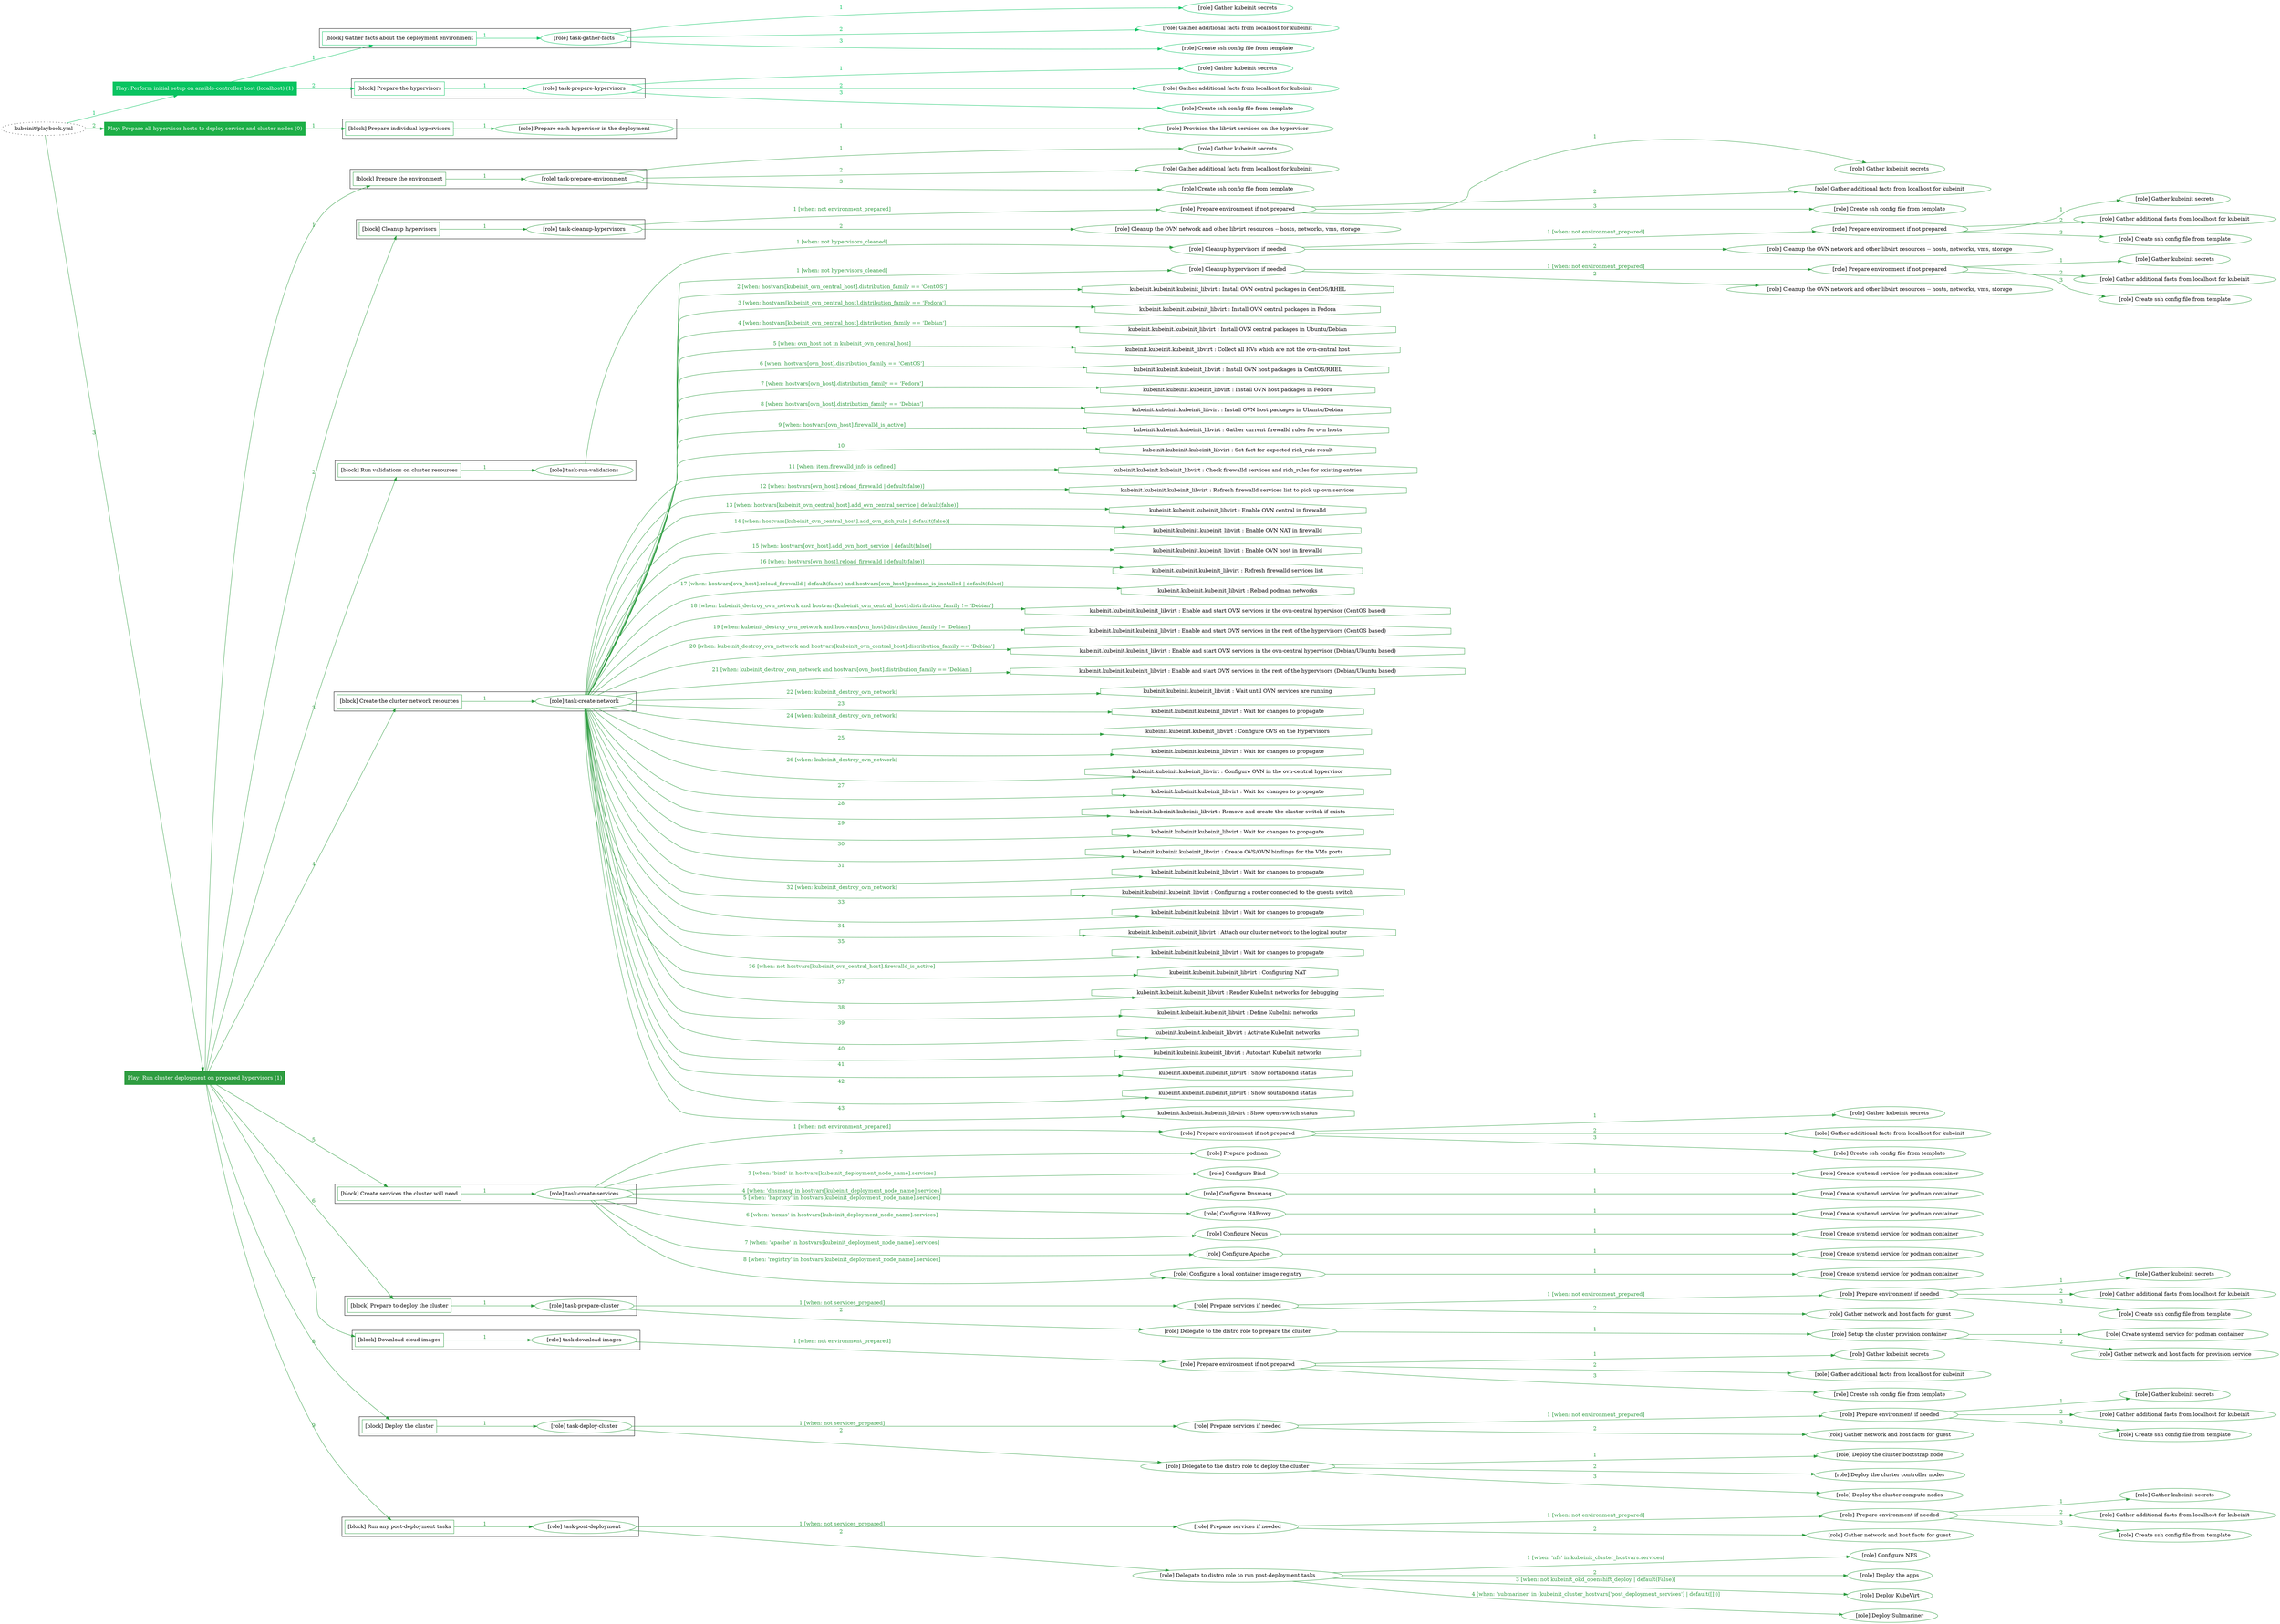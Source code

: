 digraph {
	graph [concentrate=true ordering=in rankdir=LR ratio=fill]
	edge [esep=5 sep=10]
	"kubeinit/playbook.yml" [id=root_node style=dotted]
	play_9f00b649 [label="Play: Perform initial setup on ansible-controller host (localhost) (1)" color="#08c461" fontcolor="#ffffff" id=play_9f00b649 shape=box style=filled tooltip=localhost]
	"kubeinit/playbook.yml" -> play_9f00b649 [label="1 " color="#08c461" fontcolor="#08c461" id=edge_7f7b8cd7 labeltooltip="1 " tooltip="1 "]
	subgraph "Gather kubeinit secrets" {
		role_be59eb34 [label="[role] Gather kubeinit secrets" color="#08c461" id=role_be59eb34 tooltip="Gather kubeinit secrets"]
	}
	subgraph "Gather additional facts from localhost for kubeinit" {
		role_7c510897 [label="[role] Gather additional facts from localhost for kubeinit" color="#08c461" id=role_7c510897 tooltip="Gather additional facts from localhost for kubeinit"]
	}
	subgraph "Create ssh config file from template" {
		role_4eefff7f [label="[role] Create ssh config file from template" color="#08c461" id=role_4eefff7f tooltip="Create ssh config file from template"]
	}
	subgraph "task-gather-facts" {
		role_a121fb76 [label="[role] task-gather-facts" color="#08c461" id=role_a121fb76 tooltip="task-gather-facts"]
		role_a121fb76 -> role_be59eb34 [label="1 " color="#08c461" fontcolor="#08c461" id=edge_6cbeb9b3 labeltooltip="1 " tooltip="1 "]
		role_a121fb76 -> role_7c510897 [label="2 " color="#08c461" fontcolor="#08c461" id=edge_d4806489 labeltooltip="2 " tooltip="2 "]
		role_a121fb76 -> role_4eefff7f [label="3 " color="#08c461" fontcolor="#08c461" id=edge_fdbafadb labeltooltip="3 " tooltip="3 "]
	}
	subgraph "Gather kubeinit secrets" {
		role_a47ed2a6 [label="[role] Gather kubeinit secrets" color="#08c461" id=role_a47ed2a6 tooltip="Gather kubeinit secrets"]
	}
	subgraph "Gather additional facts from localhost for kubeinit" {
		role_3c43819a [label="[role] Gather additional facts from localhost for kubeinit" color="#08c461" id=role_3c43819a tooltip="Gather additional facts from localhost for kubeinit"]
	}
	subgraph "Create ssh config file from template" {
		role_36c9ef7e [label="[role] Create ssh config file from template" color="#08c461" id=role_36c9ef7e tooltip="Create ssh config file from template"]
	}
	subgraph "task-prepare-hypervisors" {
		role_22534e0b [label="[role] task-prepare-hypervisors" color="#08c461" id=role_22534e0b tooltip="task-prepare-hypervisors"]
		role_22534e0b -> role_a47ed2a6 [label="1 " color="#08c461" fontcolor="#08c461" id=edge_870d0355 labeltooltip="1 " tooltip="1 "]
		role_22534e0b -> role_3c43819a [label="2 " color="#08c461" fontcolor="#08c461" id=edge_090130ac labeltooltip="2 " tooltip="2 "]
		role_22534e0b -> role_36c9ef7e [label="3 " color="#08c461" fontcolor="#08c461" id=edge_76b9dc95 labeltooltip="3 " tooltip="3 "]
	}
	subgraph "Play: Perform initial setup on ansible-controller host (localhost) (1)" {
		play_9f00b649 -> block_41befd5b [label=1 color="#08c461" fontcolor="#08c461" id=edge_feaca9d5 labeltooltip=1 tooltip=1]
		subgraph cluster_block_41befd5b {
			block_41befd5b [label="[block] Gather facts about the deployment environment" color="#08c461" id=block_41befd5b labeltooltip="Gather facts about the deployment environment" shape=box tooltip="Gather facts about the deployment environment"]
			block_41befd5b -> role_a121fb76 [label="1 " color="#08c461" fontcolor="#08c461" id=edge_98feca26 labeltooltip="1 " tooltip="1 "]
		}
		play_9f00b649 -> block_61738810 [label=2 color="#08c461" fontcolor="#08c461" id=edge_162cfa71 labeltooltip=2 tooltip=2]
		subgraph cluster_block_61738810 {
			block_61738810 [label="[block] Prepare the hypervisors" color="#08c461" id=block_61738810 labeltooltip="Prepare the hypervisors" shape=box tooltip="Prepare the hypervisors"]
			block_61738810 -> role_22534e0b [label="1 " color="#08c461" fontcolor="#08c461" id=edge_4f8debb4 labeltooltip="1 " tooltip="1 "]
		}
	}
	play_9a65ff7e [label="Play: Prepare all hypervisor hosts to deploy service and cluster nodes (0)" color="#1daf47" fontcolor="#ffffff" id=play_9a65ff7e shape=box style=filled tooltip="Play: Prepare all hypervisor hosts to deploy service and cluster nodes (0)"]
	"kubeinit/playbook.yml" -> play_9a65ff7e [label="2 " color="#1daf47" fontcolor="#1daf47" id=edge_cbe9552b labeltooltip="2 " tooltip="2 "]
	subgraph "Provision the libvirt services on the hypervisor" {
		role_4e3d7caa [label="[role] Provision the libvirt services on the hypervisor" color="#1daf47" id=role_4e3d7caa tooltip="Provision the libvirt services on the hypervisor"]
	}
	subgraph "Prepare each hypervisor in the deployment" {
		role_8035499f [label="[role] Prepare each hypervisor in the deployment" color="#1daf47" id=role_8035499f tooltip="Prepare each hypervisor in the deployment"]
		role_8035499f -> role_4e3d7caa [label="1 " color="#1daf47" fontcolor="#1daf47" id=edge_18ce54ea labeltooltip="1 " tooltip="1 "]
	}
	subgraph "Play: Prepare all hypervisor hosts to deploy service and cluster nodes (0)" {
		play_9a65ff7e -> block_15e9217a [label=1 color="#1daf47" fontcolor="#1daf47" id=edge_1ca5720e labeltooltip=1 tooltip=1]
		subgraph cluster_block_15e9217a {
			block_15e9217a [label="[block] Prepare individual hypervisors" color="#1daf47" id=block_15e9217a labeltooltip="Prepare individual hypervisors" shape=box tooltip="Prepare individual hypervisors"]
			block_15e9217a -> role_8035499f [label="1 " color="#1daf47" fontcolor="#1daf47" id=edge_d91c8d40 labeltooltip="1 " tooltip="1 "]
		}
	}
	play_ec952db0 [label="Play: Run cluster deployment on prepared hypervisors (1)" color="#2f9d41" fontcolor="#ffffff" id=play_ec952db0 shape=box style=filled tooltip=localhost]
	"kubeinit/playbook.yml" -> play_ec952db0 [label="3 " color="#2f9d41" fontcolor="#2f9d41" id=edge_aaab941c labeltooltip="3 " tooltip="3 "]
	subgraph "Gather kubeinit secrets" {
		role_04af949f [label="[role] Gather kubeinit secrets" color="#2f9d41" id=role_04af949f tooltip="Gather kubeinit secrets"]
	}
	subgraph "Gather additional facts from localhost for kubeinit" {
		role_04e39b2a [label="[role] Gather additional facts from localhost for kubeinit" color="#2f9d41" id=role_04e39b2a tooltip="Gather additional facts from localhost for kubeinit"]
	}
	subgraph "Create ssh config file from template" {
		role_5023933f [label="[role] Create ssh config file from template" color="#2f9d41" id=role_5023933f tooltip="Create ssh config file from template"]
	}
	subgraph "task-prepare-environment" {
		role_7e2de49f [label="[role] task-prepare-environment" color="#2f9d41" id=role_7e2de49f tooltip="task-prepare-environment"]
		role_7e2de49f -> role_04af949f [label="1 " color="#2f9d41" fontcolor="#2f9d41" id=edge_bd524dbd labeltooltip="1 " tooltip="1 "]
		role_7e2de49f -> role_04e39b2a [label="2 " color="#2f9d41" fontcolor="#2f9d41" id=edge_49d92763 labeltooltip="2 " tooltip="2 "]
		role_7e2de49f -> role_5023933f [label="3 " color="#2f9d41" fontcolor="#2f9d41" id=edge_97d686ad labeltooltip="3 " tooltip="3 "]
	}
	subgraph "Gather kubeinit secrets" {
		role_24e4c049 [label="[role] Gather kubeinit secrets" color="#2f9d41" id=role_24e4c049 tooltip="Gather kubeinit secrets"]
	}
	subgraph "Gather additional facts from localhost for kubeinit" {
		role_c2ebc3ec [label="[role] Gather additional facts from localhost for kubeinit" color="#2f9d41" id=role_c2ebc3ec tooltip="Gather additional facts from localhost for kubeinit"]
	}
	subgraph "Create ssh config file from template" {
		role_22ce42a3 [label="[role] Create ssh config file from template" color="#2f9d41" id=role_22ce42a3 tooltip="Create ssh config file from template"]
	}
	subgraph "Prepare environment if not prepared" {
		role_d2d64a9b [label="[role] Prepare environment if not prepared" color="#2f9d41" id=role_d2d64a9b tooltip="Prepare environment if not prepared"]
		role_d2d64a9b -> role_24e4c049 [label="1 " color="#2f9d41" fontcolor="#2f9d41" id=edge_475bf8bd labeltooltip="1 " tooltip="1 "]
		role_d2d64a9b -> role_c2ebc3ec [label="2 " color="#2f9d41" fontcolor="#2f9d41" id=edge_d9b39deb labeltooltip="2 " tooltip="2 "]
		role_d2d64a9b -> role_22ce42a3 [label="3 " color="#2f9d41" fontcolor="#2f9d41" id=edge_892d5f91 labeltooltip="3 " tooltip="3 "]
	}
	subgraph "Cleanup the OVN network and other libvirt resources -- hosts, networks, vms, storage" {
		role_5f817468 [label="[role] Cleanup the OVN network and other libvirt resources -- hosts, networks, vms, storage" color="#2f9d41" id=role_5f817468 tooltip="Cleanup the OVN network and other libvirt resources -- hosts, networks, vms, storage"]
	}
	subgraph "task-cleanup-hypervisors" {
		role_bce1eb75 [label="[role] task-cleanup-hypervisors" color="#2f9d41" id=role_bce1eb75 tooltip="task-cleanup-hypervisors"]
		role_bce1eb75 -> role_d2d64a9b [label="1 [when: not environment_prepared]" color="#2f9d41" fontcolor="#2f9d41" id=edge_70039ae6 labeltooltip="1 [when: not environment_prepared]" tooltip="1 [when: not environment_prepared]"]
		role_bce1eb75 -> role_5f817468 [label="2 " color="#2f9d41" fontcolor="#2f9d41" id=edge_4748220c labeltooltip="2 " tooltip="2 "]
	}
	subgraph "Gather kubeinit secrets" {
		role_6e8824f8 [label="[role] Gather kubeinit secrets" color="#2f9d41" id=role_6e8824f8 tooltip="Gather kubeinit secrets"]
	}
	subgraph "Gather additional facts from localhost for kubeinit" {
		role_e12eb3ea [label="[role] Gather additional facts from localhost for kubeinit" color="#2f9d41" id=role_e12eb3ea tooltip="Gather additional facts from localhost for kubeinit"]
	}
	subgraph "Create ssh config file from template" {
		role_5e805e36 [label="[role] Create ssh config file from template" color="#2f9d41" id=role_5e805e36 tooltip="Create ssh config file from template"]
	}
	subgraph "Prepare environment if not prepared" {
		role_3a0946c5 [label="[role] Prepare environment if not prepared" color="#2f9d41" id=role_3a0946c5 tooltip="Prepare environment if not prepared"]
		role_3a0946c5 -> role_6e8824f8 [label="1 " color="#2f9d41" fontcolor="#2f9d41" id=edge_bb4a61cd labeltooltip="1 " tooltip="1 "]
		role_3a0946c5 -> role_e12eb3ea [label="2 " color="#2f9d41" fontcolor="#2f9d41" id=edge_4d0265ee labeltooltip="2 " tooltip="2 "]
		role_3a0946c5 -> role_5e805e36 [label="3 " color="#2f9d41" fontcolor="#2f9d41" id=edge_c12a0a35 labeltooltip="3 " tooltip="3 "]
	}
	subgraph "Cleanup the OVN network and other libvirt resources -- hosts, networks, vms, storage" {
		role_db618ce5 [label="[role] Cleanup the OVN network and other libvirt resources -- hosts, networks, vms, storage" color="#2f9d41" id=role_db618ce5 tooltip="Cleanup the OVN network and other libvirt resources -- hosts, networks, vms, storage"]
	}
	subgraph "Cleanup hypervisors if needed" {
		role_2c9e8df3 [label="[role] Cleanup hypervisors if needed" color="#2f9d41" id=role_2c9e8df3 tooltip="Cleanup hypervisors if needed"]
		role_2c9e8df3 -> role_3a0946c5 [label="1 [when: not environment_prepared]" color="#2f9d41" fontcolor="#2f9d41" id=edge_e255cc25 labeltooltip="1 [when: not environment_prepared]" tooltip="1 [when: not environment_prepared]"]
		role_2c9e8df3 -> role_db618ce5 [label="2 " color="#2f9d41" fontcolor="#2f9d41" id=edge_ccb478f7 labeltooltip="2 " tooltip="2 "]
	}
	subgraph "task-run-validations" {
		role_ab42acff [label="[role] task-run-validations" color="#2f9d41" id=role_ab42acff tooltip="task-run-validations"]
		role_ab42acff -> role_2c9e8df3 [label="1 [when: not hypervisors_cleaned]" color="#2f9d41" fontcolor="#2f9d41" id=edge_c9e768e3 labeltooltip="1 [when: not hypervisors_cleaned]" tooltip="1 [when: not hypervisors_cleaned]"]
	}
	subgraph "Gather kubeinit secrets" {
		role_f418c4fa [label="[role] Gather kubeinit secrets" color="#2f9d41" id=role_f418c4fa tooltip="Gather kubeinit secrets"]
	}
	subgraph "Gather additional facts from localhost for kubeinit" {
		role_46f1d153 [label="[role] Gather additional facts from localhost for kubeinit" color="#2f9d41" id=role_46f1d153 tooltip="Gather additional facts from localhost for kubeinit"]
	}
	subgraph "Create ssh config file from template" {
		role_bf628dba [label="[role] Create ssh config file from template" color="#2f9d41" id=role_bf628dba tooltip="Create ssh config file from template"]
	}
	subgraph "Prepare environment if not prepared" {
		role_e64e6bce [label="[role] Prepare environment if not prepared" color="#2f9d41" id=role_e64e6bce tooltip="Prepare environment if not prepared"]
		role_e64e6bce -> role_f418c4fa [label="1 " color="#2f9d41" fontcolor="#2f9d41" id=edge_a4dbeed0 labeltooltip="1 " tooltip="1 "]
		role_e64e6bce -> role_46f1d153 [label="2 " color="#2f9d41" fontcolor="#2f9d41" id=edge_6eb19d47 labeltooltip="2 " tooltip="2 "]
		role_e64e6bce -> role_bf628dba [label="3 " color="#2f9d41" fontcolor="#2f9d41" id=edge_13c3e4a7 labeltooltip="3 " tooltip="3 "]
	}
	subgraph "Cleanup the OVN network and other libvirt resources -- hosts, networks, vms, storage" {
		role_6344ceda [label="[role] Cleanup the OVN network and other libvirt resources -- hosts, networks, vms, storage" color="#2f9d41" id=role_6344ceda tooltip="Cleanup the OVN network and other libvirt resources -- hosts, networks, vms, storage"]
	}
	subgraph "Cleanup hypervisors if needed" {
		role_fb8907a7 [label="[role] Cleanup hypervisors if needed" color="#2f9d41" id=role_fb8907a7 tooltip="Cleanup hypervisors if needed"]
		role_fb8907a7 -> role_e64e6bce [label="1 [when: not environment_prepared]" color="#2f9d41" fontcolor="#2f9d41" id=edge_c9088be1 labeltooltip="1 [when: not environment_prepared]" tooltip="1 [when: not environment_prepared]"]
		role_fb8907a7 -> role_6344ceda [label="2 " color="#2f9d41" fontcolor="#2f9d41" id=edge_51384824 labeltooltip="2 " tooltip="2 "]
	}
	subgraph "task-create-network" {
		role_66c28763 [label="[role] task-create-network" color="#2f9d41" id=role_66c28763 tooltip="task-create-network"]
		role_66c28763 -> role_fb8907a7 [label="1 [when: not hypervisors_cleaned]" color="#2f9d41" fontcolor="#2f9d41" id=edge_5c125e86 labeltooltip="1 [when: not hypervisors_cleaned]" tooltip="1 [when: not hypervisors_cleaned]"]
		task_5551e113 [label="kubeinit.kubeinit.kubeinit_libvirt : Install OVN central packages in CentOS/RHEL" color="#2f9d41" id=task_5551e113 shape=octagon tooltip="kubeinit.kubeinit.kubeinit_libvirt : Install OVN central packages in CentOS/RHEL"]
		role_66c28763 -> task_5551e113 [label="2 [when: hostvars[kubeinit_ovn_central_host].distribution_family == 'CentOS']" color="#2f9d41" fontcolor="#2f9d41" id=edge_ea29d739 labeltooltip="2 [when: hostvars[kubeinit_ovn_central_host].distribution_family == 'CentOS']" tooltip="2 [when: hostvars[kubeinit_ovn_central_host].distribution_family == 'CentOS']"]
		task_a947a16f [label="kubeinit.kubeinit.kubeinit_libvirt : Install OVN central packages in Fedora" color="#2f9d41" id=task_a947a16f shape=octagon tooltip="kubeinit.kubeinit.kubeinit_libvirt : Install OVN central packages in Fedora"]
		role_66c28763 -> task_a947a16f [label="3 [when: hostvars[kubeinit_ovn_central_host].distribution_family == 'Fedora']" color="#2f9d41" fontcolor="#2f9d41" id=edge_3b7f5154 labeltooltip="3 [when: hostvars[kubeinit_ovn_central_host].distribution_family == 'Fedora']" tooltip="3 [when: hostvars[kubeinit_ovn_central_host].distribution_family == 'Fedora']"]
		task_6a1f376c [label="kubeinit.kubeinit.kubeinit_libvirt : Install OVN central packages in Ubuntu/Debian" color="#2f9d41" id=task_6a1f376c shape=octagon tooltip="kubeinit.kubeinit.kubeinit_libvirt : Install OVN central packages in Ubuntu/Debian"]
		role_66c28763 -> task_6a1f376c [label="4 [when: hostvars[kubeinit_ovn_central_host].distribution_family == 'Debian']" color="#2f9d41" fontcolor="#2f9d41" id=edge_1ba4b65f labeltooltip="4 [when: hostvars[kubeinit_ovn_central_host].distribution_family == 'Debian']" tooltip="4 [when: hostvars[kubeinit_ovn_central_host].distribution_family == 'Debian']"]
		task_401c4af7 [label="kubeinit.kubeinit.kubeinit_libvirt : Collect all HVs which are not the ovn-central host" color="#2f9d41" id=task_401c4af7 shape=octagon tooltip="kubeinit.kubeinit.kubeinit_libvirt : Collect all HVs which are not the ovn-central host"]
		role_66c28763 -> task_401c4af7 [label="5 [when: ovn_host not in kubeinit_ovn_central_host]" color="#2f9d41" fontcolor="#2f9d41" id=edge_c8609c78 labeltooltip="5 [when: ovn_host not in kubeinit_ovn_central_host]" tooltip="5 [when: ovn_host not in kubeinit_ovn_central_host]"]
		task_2a9e461d [label="kubeinit.kubeinit.kubeinit_libvirt : Install OVN host packages in CentOS/RHEL" color="#2f9d41" id=task_2a9e461d shape=octagon tooltip="kubeinit.kubeinit.kubeinit_libvirt : Install OVN host packages in CentOS/RHEL"]
		role_66c28763 -> task_2a9e461d [label="6 [when: hostvars[ovn_host].distribution_family == 'CentOS']" color="#2f9d41" fontcolor="#2f9d41" id=edge_d4787be5 labeltooltip="6 [when: hostvars[ovn_host].distribution_family == 'CentOS']" tooltip="6 [when: hostvars[ovn_host].distribution_family == 'CentOS']"]
		task_7dbf3fe6 [label="kubeinit.kubeinit.kubeinit_libvirt : Install OVN host packages in Fedora" color="#2f9d41" id=task_7dbf3fe6 shape=octagon tooltip="kubeinit.kubeinit.kubeinit_libvirt : Install OVN host packages in Fedora"]
		role_66c28763 -> task_7dbf3fe6 [label="7 [when: hostvars[ovn_host].distribution_family == 'Fedora']" color="#2f9d41" fontcolor="#2f9d41" id=edge_1510c533 labeltooltip="7 [when: hostvars[ovn_host].distribution_family == 'Fedora']" tooltip="7 [when: hostvars[ovn_host].distribution_family == 'Fedora']"]
		task_93102cc1 [label="kubeinit.kubeinit.kubeinit_libvirt : Install OVN host packages in Ubuntu/Debian" color="#2f9d41" id=task_93102cc1 shape=octagon tooltip="kubeinit.kubeinit.kubeinit_libvirt : Install OVN host packages in Ubuntu/Debian"]
		role_66c28763 -> task_93102cc1 [label="8 [when: hostvars[ovn_host].distribution_family == 'Debian']" color="#2f9d41" fontcolor="#2f9d41" id=edge_650e07c6 labeltooltip="8 [when: hostvars[ovn_host].distribution_family == 'Debian']" tooltip="8 [when: hostvars[ovn_host].distribution_family == 'Debian']"]
		task_104499a7 [label="kubeinit.kubeinit.kubeinit_libvirt : Gather current firewalld rules for ovn hosts" color="#2f9d41" id=task_104499a7 shape=octagon tooltip="kubeinit.kubeinit.kubeinit_libvirt : Gather current firewalld rules for ovn hosts"]
		role_66c28763 -> task_104499a7 [label="9 [when: hostvars[ovn_host].firewalld_is_active]" color="#2f9d41" fontcolor="#2f9d41" id=edge_85bdf436 labeltooltip="9 [when: hostvars[ovn_host].firewalld_is_active]" tooltip="9 [when: hostvars[ovn_host].firewalld_is_active]"]
		task_417389f4 [label="kubeinit.kubeinit.kubeinit_libvirt : Set fact for expected rich_rule result" color="#2f9d41" id=task_417389f4 shape=octagon tooltip="kubeinit.kubeinit.kubeinit_libvirt : Set fact for expected rich_rule result"]
		role_66c28763 -> task_417389f4 [label="10 " color="#2f9d41" fontcolor="#2f9d41" id=edge_3e892bad labeltooltip="10 " tooltip="10 "]
		task_b4c80f5b [label="kubeinit.kubeinit.kubeinit_libvirt : Check firewalld services and rich_rules for existing entries" color="#2f9d41" id=task_b4c80f5b shape=octagon tooltip="kubeinit.kubeinit.kubeinit_libvirt : Check firewalld services and rich_rules for existing entries"]
		role_66c28763 -> task_b4c80f5b [label="11 [when: item.firewalld_info is defined]" color="#2f9d41" fontcolor="#2f9d41" id=edge_101088c4 labeltooltip="11 [when: item.firewalld_info is defined]" tooltip="11 [when: item.firewalld_info is defined]"]
		task_350c8390 [label="kubeinit.kubeinit.kubeinit_libvirt : Refresh firewalld services list to pick up ovn services" color="#2f9d41" id=task_350c8390 shape=octagon tooltip="kubeinit.kubeinit.kubeinit_libvirt : Refresh firewalld services list to pick up ovn services"]
		role_66c28763 -> task_350c8390 [label="12 [when: hostvars[ovn_host].reload_firewalld | default(false)]" color="#2f9d41" fontcolor="#2f9d41" id=edge_34def15e labeltooltip="12 [when: hostvars[ovn_host].reload_firewalld | default(false)]" tooltip="12 [when: hostvars[ovn_host].reload_firewalld | default(false)]"]
		task_f3600c34 [label="kubeinit.kubeinit.kubeinit_libvirt : Enable OVN central in firewalld" color="#2f9d41" id=task_f3600c34 shape=octagon tooltip="kubeinit.kubeinit.kubeinit_libvirt : Enable OVN central in firewalld"]
		role_66c28763 -> task_f3600c34 [label="13 [when: hostvars[kubeinit_ovn_central_host].add_ovn_central_service | default(false)]" color="#2f9d41" fontcolor="#2f9d41" id=edge_a1cd1ea6 labeltooltip="13 [when: hostvars[kubeinit_ovn_central_host].add_ovn_central_service | default(false)]" tooltip="13 [when: hostvars[kubeinit_ovn_central_host].add_ovn_central_service | default(false)]"]
		task_4ddaa303 [label="kubeinit.kubeinit.kubeinit_libvirt : Enable OVN NAT in firewalld" color="#2f9d41" id=task_4ddaa303 shape=octagon tooltip="kubeinit.kubeinit.kubeinit_libvirt : Enable OVN NAT in firewalld"]
		role_66c28763 -> task_4ddaa303 [label="14 [when: hostvars[kubeinit_ovn_central_host].add_ovn_rich_rule | default(false)]" color="#2f9d41" fontcolor="#2f9d41" id=edge_dfb048ab labeltooltip="14 [when: hostvars[kubeinit_ovn_central_host].add_ovn_rich_rule | default(false)]" tooltip="14 [when: hostvars[kubeinit_ovn_central_host].add_ovn_rich_rule | default(false)]"]
		task_774b3294 [label="kubeinit.kubeinit.kubeinit_libvirt : Enable OVN host in firewalld" color="#2f9d41" id=task_774b3294 shape=octagon tooltip="kubeinit.kubeinit.kubeinit_libvirt : Enable OVN host in firewalld"]
		role_66c28763 -> task_774b3294 [label="15 [when: hostvars[ovn_host].add_ovn_host_service | default(false)]" color="#2f9d41" fontcolor="#2f9d41" id=edge_55f0b20e labeltooltip="15 [when: hostvars[ovn_host].add_ovn_host_service | default(false)]" tooltip="15 [when: hostvars[ovn_host].add_ovn_host_service | default(false)]"]
		task_ccc73776 [label="kubeinit.kubeinit.kubeinit_libvirt : Refresh firewalld services list" color="#2f9d41" id=task_ccc73776 shape=octagon tooltip="kubeinit.kubeinit.kubeinit_libvirt : Refresh firewalld services list"]
		role_66c28763 -> task_ccc73776 [label="16 [when: hostvars[ovn_host].reload_firewalld | default(false)]" color="#2f9d41" fontcolor="#2f9d41" id=edge_64876726 labeltooltip="16 [when: hostvars[ovn_host].reload_firewalld | default(false)]" tooltip="16 [when: hostvars[ovn_host].reload_firewalld | default(false)]"]
		task_98ac5664 [label="kubeinit.kubeinit.kubeinit_libvirt : Reload podman networks" color="#2f9d41" id=task_98ac5664 shape=octagon tooltip="kubeinit.kubeinit.kubeinit_libvirt : Reload podman networks"]
		role_66c28763 -> task_98ac5664 [label="17 [when: hostvars[ovn_host].reload_firewalld | default(false) and hostvars[ovn_host].podman_is_installed | default(false)]" color="#2f9d41" fontcolor="#2f9d41" id=edge_ecdd3d83 labeltooltip="17 [when: hostvars[ovn_host].reload_firewalld | default(false) and hostvars[ovn_host].podman_is_installed | default(false)]" tooltip="17 [when: hostvars[ovn_host].reload_firewalld | default(false) and hostvars[ovn_host].podman_is_installed | default(false)]"]
		task_b121ac1c [label="kubeinit.kubeinit.kubeinit_libvirt : Enable and start OVN services in the ovn-central hypervisor (CentOS based)" color="#2f9d41" id=task_b121ac1c shape=octagon tooltip="kubeinit.kubeinit.kubeinit_libvirt : Enable and start OVN services in the ovn-central hypervisor (CentOS based)"]
		role_66c28763 -> task_b121ac1c [label="18 [when: kubeinit_destroy_ovn_network and hostvars[kubeinit_ovn_central_host].distribution_family != 'Debian']" color="#2f9d41" fontcolor="#2f9d41" id=edge_7772f450 labeltooltip="18 [when: kubeinit_destroy_ovn_network and hostvars[kubeinit_ovn_central_host].distribution_family != 'Debian']" tooltip="18 [when: kubeinit_destroy_ovn_network and hostvars[kubeinit_ovn_central_host].distribution_family != 'Debian']"]
		task_f89471fa [label="kubeinit.kubeinit.kubeinit_libvirt : Enable and start OVN services in the rest of the hypervisors (CentOS based)" color="#2f9d41" id=task_f89471fa shape=octagon tooltip="kubeinit.kubeinit.kubeinit_libvirt : Enable and start OVN services in the rest of the hypervisors (CentOS based)"]
		role_66c28763 -> task_f89471fa [label="19 [when: kubeinit_destroy_ovn_network and hostvars[ovn_host].distribution_family != 'Debian']" color="#2f9d41" fontcolor="#2f9d41" id=edge_4ce86011 labeltooltip="19 [when: kubeinit_destroy_ovn_network and hostvars[ovn_host].distribution_family != 'Debian']" tooltip="19 [when: kubeinit_destroy_ovn_network and hostvars[ovn_host].distribution_family != 'Debian']"]
		task_43af4efa [label="kubeinit.kubeinit.kubeinit_libvirt : Enable and start OVN services in the ovn-central hypervisor (Debian/Ubuntu based)" color="#2f9d41" id=task_43af4efa shape=octagon tooltip="kubeinit.kubeinit.kubeinit_libvirt : Enable and start OVN services in the ovn-central hypervisor (Debian/Ubuntu based)"]
		role_66c28763 -> task_43af4efa [label="20 [when: kubeinit_destroy_ovn_network and hostvars[kubeinit_ovn_central_host].distribution_family == 'Debian']" color="#2f9d41" fontcolor="#2f9d41" id=edge_da8b18b8 labeltooltip="20 [when: kubeinit_destroy_ovn_network and hostvars[kubeinit_ovn_central_host].distribution_family == 'Debian']" tooltip="20 [when: kubeinit_destroy_ovn_network and hostvars[kubeinit_ovn_central_host].distribution_family == 'Debian']"]
		task_71a277b6 [label="kubeinit.kubeinit.kubeinit_libvirt : Enable and start OVN services in the rest of the hypervisors (Debian/Ubuntu based)" color="#2f9d41" id=task_71a277b6 shape=octagon tooltip="kubeinit.kubeinit.kubeinit_libvirt : Enable and start OVN services in the rest of the hypervisors (Debian/Ubuntu based)"]
		role_66c28763 -> task_71a277b6 [label="21 [when: kubeinit_destroy_ovn_network and hostvars[ovn_host].distribution_family == 'Debian']" color="#2f9d41" fontcolor="#2f9d41" id=edge_58d1ac4e labeltooltip="21 [when: kubeinit_destroy_ovn_network and hostvars[ovn_host].distribution_family == 'Debian']" tooltip="21 [when: kubeinit_destroy_ovn_network and hostvars[ovn_host].distribution_family == 'Debian']"]
		task_b7601126 [label="kubeinit.kubeinit.kubeinit_libvirt : Wait until OVN services are running" color="#2f9d41" id=task_b7601126 shape=octagon tooltip="kubeinit.kubeinit.kubeinit_libvirt : Wait until OVN services are running"]
		role_66c28763 -> task_b7601126 [label="22 [when: kubeinit_destroy_ovn_network]" color="#2f9d41" fontcolor="#2f9d41" id=edge_9eb184b3 labeltooltip="22 [when: kubeinit_destroy_ovn_network]" tooltip="22 [when: kubeinit_destroy_ovn_network]"]
		task_ee8451e8 [label="kubeinit.kubeinit.kubeinit_libvirt : Wait for changes to propagate" color="#2f9d41" id=task_ee8451e8 shape=octagon tooltip="kubeinit.kubeinit.kubeinit_libvirt : Wait for changes to propagate"]
		role_66c28763 -> task_ee8451e8 [label="23 " color="#2f9d41" fontcolor="#2f9d41" id=edge_e801ee87 labeltooltip="23 " tooltip="23 "]
		task_48ba6535 [label="kubeinit.kubeinit.kubeinit_libvirt : Configure OVS on the Hypervisors" color="#2f9d41" id=task_48ba6535 shape=octagon tooltip="kubeinit.kubeinit.kubeinit_libvirt : Configure OVS on the Hypervisors"]
		role_66c28763 -> task_48ba6535 [label="24 [when: kubeinit_destroy_ovn_network]" color="#2f9d41" fontcolor="#2f9d41" id=edge_4b2bd35f labeltooltip="24 [when: kubeinit_destroy_ovn_network]" tooltip="24 [when: kubeinit_destroy_ovn_network]"]
		task_80a38be2 [label="kubeinit.kubeinit.kubeinit_libvirt : Wait for changes to propagate" color="#2f9d41" id=task_80a38be2 shape=octagon tooltip="kubeinit.kubeinit.kubeinit_libvirt : Wait for changes to propagate"]
		role_66c28763 -> task_80a38be2 [label="25 " color="#2f9d41" fontcolor="#2f9d41" id=edge_4b96e419 labeltooltip="25 " tooltip="25 "]
		task_0e5d8e52 [label="kubeinit.kubeinit.kubeinit_libvirt : Configure OVN in the ovn-central hypervisor" color="#2f9d41" id=task_0e5d8e52 shape=octagon tooltip="kubeinit.kubeinit.kubeinit_libvirt : Configure OVN in the ovn-central hypervisor"]
		role_66c28763 -> task_0e5d8e52 [label="26 [when: kubeinit_destroy_ovn_network]" color="#2f9d41" fontcolor="#2f9d41" id=edge_add6d8f3 labeltooltip="26 [when: kubeinit_destroy_ovn_network]" tooltip="26 [when: kubeinit_destroy_ovn_network]"]
		task_8a25ba5a [label="kubeinit.kubeinit.kubeinit_libvirt : Wait for changes to propagate" color="#2f9d41" id=task_8a25ba5a shape=octagon tooltip="kubeinit.kubeinit.kubeinit_libvirt : Wait for changes to propagate"]
		role_66c28763 -> task_8a25ba5a [label="27 " color="#2f9d41" fontcolor="#2f9d41" id=edge_5fe4e95c labeltooltip="27 " tooltip="27 "]
		task_187e2bee [label="kubeinit.kubeinit.kubeinit_libvirt : Remove and create the cluster switch if exists" color="#2f9d41" id=task_187e2bee shape=octagon tooltip="kubeinit.kubeinit.kubeinit_libvirt : Remove and create the cluster switch if exists"]
		role_66c28763 -> task_187e2bee [label="28 " color="#2f9d41" fontcolor="#2f9d41" id=edge_8d3891c3 labeltooltip="28 " tooltip="28 "]
		task_e20afa98 [label="kubeinit.kubeinit.kubeinit_libvirt : Wait for changes to propagate" color="#2f9d41" id=task_e20afa98 shape=octagon tooltip="kubeinit.kubeinit.kubeinit_libvirt : Wait for changes to propagate"]
		role_66c28763 -> task_e20afa98 [label="29 " color="#2f9d41" fontcolor="#2f9d41" id=edge_9d522fd3 labeltooltip="29 " tooltip="29 "]
		task_510424e0 [label="kubeinit.kubeinit.kubeinit_libvirt : Create OVS/OVN bindings for the VMs ports" color="#2f9d41" id=task_510424e0 shape=octagon tooltip="kubeinit.kubeinit.kubeinit_libvirt : Create OVS/OVN bindings for the VMs ports"]
		role_66c28763 -> task_510424e0 [label="30 " color="#2f9d41" fontcolor="#2f9d41" id=edge_08498ce9 labeltooltip="30 " tooltip="30 "]
		task_1ecb6e3a [label="kubeinit.kubeinit.kubeinit_libvirt : Wait for changes to propagate" color="#2f9d41" id=task_1ecb6e3a shape=octagon tooltip="kubeinit.kubeinit.kubeinit_libvirt : Wait for changes to propagate"]
		role_66c28763 -> task_1ecb6e3a [label="31 " color="#2f9d41" fontcolor="#2f9d41" id=edge_6ee3ff1b labeltooltip="31 " tooltip="31 "]
		task_3c60b65b [label="kubeinit.kubeinit.kubeinit_libvirt : Configuring a router connected to the guests switch" color="#2f9d41" id=task_3c60b65b shape=octagon tooltip="kubeinit.kubeinit.kubeinit_libvirt : Configuring a router connected to the guests switch"]
		role_66c28763 -> task_3c60b65b [label="32 [when: kubeinit_destroy_ovn_network]" color="#2f9d41" fontcolor="#2f9d41" id=edge_1e8cbd9c labeltooltip="32 [when: kubeinit_destroy_ovn_network]" tooltip="32 [when: kubeinit_destroy_ovn_network]"]
		task_bda410cb [label="kubeinit.kubeinit.kubeinit_libvirt : Wait for changes to propagate" color="#2f9d41" id=task_bda410cb shape=octagon tooltip="kubeinit.kubeinit.kubeinit_libvirt : Wait for changes to propagate"]
		role_66c28763 -> task_bda410cb [label="33 " color="#2f9d41" fontcolor="#2f9d41" id=edge_644c5584 labeltooltip="33 " tooltip="33 "]
		task_4ea1a7f3 [label="kubeinit.kubeinit.kubeinit_libvirt : Attach our cluster network to the logical router" color="#2f9d41" id=task_4ea1a7f3 shape=octagon tooltip="kubeinit.kubeinit.kubeinit_libvirt : Attach our cluster network to the logical router"]
		role_66c28763 -> task_4ea1a7f3 [label="34 " color="#2f9d41" fontcolor="#2f9d41" id=edge_06d3f3c8 labeltooltip="34 " tooltip="34 "]
		task_ec4d1636 [label="kubeinit.kubeinit.kubeinit_libvirt : Wait for changes to propagate" color="#2f9d41" id=task_ec4d1636 shape=octagon tooltip="kubeinit.kubeinit.kubeinit_libvirt : Wait for changes to propagate"]
		role_66c28763 -> task_ec4d1636 [label="35 " color="#2f9d41" fontcolor="#2f9d41" id=edge_3431b6a9 labeltooltip="35 " tooltip="35 "]
		task_2ea97e85 [label="kubeinit.kubeinit.kubeinit_libvirt : Configuring NAT" color="#2f9d41" id=task_2ea97e85 shape=octagon tooltip="kubeinit.kubeinit.kubeinit_libvirt : Configuring NAT"]
		role_66c28763 -> task_2ea97e85 [label="36 [when: not hostvars[kubeinit_ovn_central_host].firewalld_is_active]" color="#2f9d41" fontcolor="#2f9d41" id=edge_278fa0d6 labeltooltip="36 [when: not hostvars[kubeinit_ovn_central_host].firewalld_is_active]" tooltip="36 [when: not hostvars[kubeinit_ovn_central_host].firewalld_is_active]"]
		task_6fa18854 [label="kubeinit.kubeinit.kubeinit_libvirt : Render KubeInit networks for debugging" color="#2f9d41" id=task_6fa18854 shape=octagon tooltip="kubeinit.kubeinit.kubeinit_libvirt : Render KubeInit networks for debugging"]
		role_66c28763 -> task_6fa18854 [label="37 " color="#2f9d41" fontcolor="#2f9d41" id=edge_da9241f4 labeltooltip="37 " tooltip="37 "]
		task_9af153e8 [label="kubeinit.kubeinit.kubeinit_libvirt : Define KubeInit networks" color="#2f9d41" id=task_9af153e8 shape=octagon tooltip="kubeinit.kubeinit.kubeinit_libvirt : Define KubeInit networks"]
		role_66c28763 -> task_9af153e8 [label="38 " color="#2f9d41" fontcolor="#2f9d41" id=edge_67e49bcb labeltooltip="38 " tooltip="38 "]
		task_c4e41fc0 [label="kubeinit.kubeinit.kubeinit_libvirt : Activate KubeInit networks" color="#2f9d41" id=task_c4e41fc0 shape=octagon tooltip="kubeinit.kubeinit.kubeinit_libvirt : Activate KubeInit networks"]
		role_66c28763 -> task_c4e41fc0 [label="39 " color="#2f9d41" fontcolor="#2f9d41" id=edge_397a01a8 labeltooltip="39 " tooltip="39 "]
		task_16810cb5 [label="kubeinit.kubeinit.kubeinit_libvirt : Autostart KubeInit networks" color="#2f9d41" id=task_16810cb5 shape=octagon tooltip="kubeinit.kubeinit.kubeinit_libvirt : Autostart KubeInit networks"]
		role_66c28763 -> task_16810cb5 [label="40 " color="#2f9d41" fontcolor="#2f9d41" id=edge_cf56868d labeltooltip="40 " tooltip="40 "]
		task_c4fb57ac [label="kubeinit.kubeinit.kubeinit_libvirt : Show northbound status" color="#2f9d41" id=task_c4fb57ac shape=octagon tooltip="kubeinit.kubeinit.kubeinit_libvirt : Show northbound status"]
		role_66c28763 -> task_c4fb57ac [label="41 " color="#2f9d41" fontcolor="#2f9d41" id=edge_c560372f labeltooltip="41 " tooltip="41 "]
		task_a3b77955 [label="kubeinit.kubeinit.kubeinit_libvirt : Show southbound status" color="#2f9d41" id=task_a3b77955 shape=octagon tooltip="kubeinit.kubeinit.kubeinit_libvirt : Show southbound status"]
		role_66c28763 -> task_a3b77955 [label="42 " color="#2f9d41" fontcolor="#2f9d41" id=edge_3a41ce67 labeltooltip="42 " tooltip="42 "]
		task_55ed9d6d [label="kubeinit.kubeinit.kubeinit_libvirt : Show openvswitch status" color="#2f9d41" id=task_55ed9d6d shape=octagon tooltip="kubeinit.kubeinit.kubeinit_libvirt : Show openvswitch status"]
		role_66c28763 -> task_55ed9d6d [label="43 " color="#2f9d41" fontcolor="#2f9d41" id=edge_ff58108f labeltooltip="43 " tooltip="43 "]
	}
	subgraph "Gather kubeinit secrets" {
		role_2b0000f8 [label="[role] Gather kubeinit secrets" color="#2f9d41" id=role_2b0000f8 tooltip="Gather kubeinit secrets"]
	}
	subgraph "Gather additional facts from localhost for kubeinit" {
		role_a717e626 [label="[role] Gather additional facts from localhost for kubeinit" color="#2f9d41" id=role_a717e626 tooltip="Gather additional facts from localhost for kubeinit"]
	}
	subgraph "Create ssh config file from template" {
		role_ef1b7316 [label="[role] Create ssh config file from template" color="#2f9d41" id=role_ef1b7316 tooltip="Create ssh config file from template"]
	}
	subgraph "Prepare environment if not prepared" {
		role_4320c783 [label="[role] Prepare environment if not prepared" color="#2f9d41" id=role_4320c783 tooltip="Prepare environment if not prepared"]
		role_4320c783 -> role_2b0000f8 [label="1 " color="#2f9d41" fontcolor="#2f9d41" id=edge_22402236 labeltooltip="1 " tooltip="1 "]
		role_4320c783 -> role_a717e626 [label="2 " color="#2f9d41" fontcolor="#2f9d41" id=edge_d4450602 labeltooltip="2 " tooltip="2 "]
		role_4320c783 -> role_ef1b7316 [label="3 " color="#2f9d41" fontcolor="#2f9d41" id=edge_1f41a521 labeltooltip="3 " tooltip="3 "]
	}
	subgraph "Prepare podman" {
		role_db5ec5fa [label="[role] Prepare podman" color="#2f9d41" id=role_db5ec5fa tooltip="Prepare podman"]
	}
	subgraph "Create systemd service for podman container" {
		role_683df819 [label="[role] Create systemd service for podman container" color="#2f9d41" id=role_683df819 tooltip="Create systemd service for podman container"]
	}
	subgraph "Configure Bind" {
		role_2509d3b0 [label="[role] Configure Bind" color="#2f9d41" id=role_2509d3b0 tooltip="Configure Bind"]
		role_2509d3b0 -> role_683df819 [label="1 " color="#2f9d41" fontcolor="#2f9d41" id=edge_0a7a4a08 labeltooltip="1 " tooltip="1 "]
	}
	subgraph "Create systemd service for podman container" {
		role_f22e7cbf [label="[role] Create systemd service for podman container" color="#2f9d41" id=role_f22e7cbf tooltip="Create systemd service for podman container"]
	}
	subgraph "Configure Dnsmasq" {
		role_169e2258 [label="[role] Configure Dnsmasq" color="#2f9d41" id=role_169e2258 tooltip="Configure Dnsmasq"]
		role_169e2258 -> role_f22e7cbf [label="1 " color="#2f9d41" fontcolor="#2f9d41" id=edge_51009dd8 labeltooltip="1 " tooltip="1 "]
	}
	subgraph "Create systemd service for podman container" {
		role_2beb5ea5 [label="[role] Create systemd service for podman container" color="#2f9d41" id=role_2beb5ea5 tooltip="Create systemd service for podman container"]
	}
	subgraph "Configure HAProxy" {
		role_677d683b [label="[role] Configure HAProxy" color="#2f9d41" id=role_677d683b tooltip="Configure HAProxy"]
		role_677d683b -> role_2beb5ea5 [label="1 " color="#2f9d41" fontcolor="#2f9d41" id=edge_69922053 labeltooltip="1 " tooltip="1 "]
	}
	subgraph "Create systemd service for podman container" {
		role_cb2bb06d [label="[role] Create systemd service for podman container" color="#2f9d41" id=role_cb2bb06d tooltip="Create systemd service for podman container"]
	}
	subgraph "Configure Nexus" {
		role_17aea17e [label="[role] Configure Nexus" color="#2f9d41" id=role_17aea17e tooltip="Configure Nexus"]
		role_17aea17e -> role_cb2bb06d [label="1 " color="#2f9d41" fontcolor="#2f9d41" id=edge_11f267f0 labeltooltip="1 " tooltip="1 "]
	}
	subgraph "Create systemd service for podman container" {
		role_37be05e4 [label="[role] Create systemd service for podman container" color="#2f9d41" id=role_37be05e4 tooltip="Create systemd service for podman container"]
	}
	subgraph "Configure Apache" {
		role_65f8633b [label="[role] Configure Apache" color="#2f9d41" id=role_65f8633b tooltip="Configure Apache"]
		role_65f8633b -> role_37be05e4 [label="1 " color="#2f9d41" fontcolor="#2f9d41" id=edge_18574bd9 labeltooltip="1 " tooltip="1 "]
	}
	subgraph "Create systemd service for podman container" {
		role_a528b653 [label="[role] Create systemd service for podman container" color="#2f9d41" id=role_a528b653 tooltip="Create systemd service for podman container"]
	}
	subgraph "Configure a local container image registry" {
		role_bc7ad28f [label="[role] Configure a local container image registry" color="#2f9d41" id=role_bc7ad28f tooltip="Configure a local container image registry"]
		role_bc7ad28f -> role_a528b653 [label="1 " color="#2f9d41" fontcolor="#2f9d41" id=edge_c3ba699c labeltooltip="1 " tooltip="1 "]
	}
	subgraph "task-create-services" {
		role_f6b594d2 [label="[role] task-create-services" color="#2f9d41" id=role_f6b594d2 tooltip="task-create-services"]
		role_f6b594d2 -> role_4320c783 [label="1 [when: not environment_prepared]" color="#2f9d41" fontcolor="#2f9d41" id=edge_e4208b24 labeltooltip="1 [when: not environment_prepared]" tooltip="1 [when: not environment_prepared]"]
		role_f6b594d2 -> role_db5ec5fa [label="2 " color="#2f9d41" fontcolor="#2f9d41" id=edge_f03915b2 labeltooltip="2 " tooltip="2 "]
		role_f6b594d2 -> role_2509d3b0 [label="3 [when: 'bind' in hostvars[kubeinit_deployment_node_name].services]" color="#2f9d41" fontcolor="#2f9d41" id=edge_18e9d77b labeltooltip="3 [when: 'bind' in hostvars[kubeinit_deployment_node_name].services]" tooltip="3 [when: 'bind' in hostvars[kubeinit_deployment_node_name].services]"]
		role_f6b594d2 -> role_169e2258 [label="4 [when: 'dnsmasq' in hostvars[kubeinit_deployment_node_name].services]" color="#2f9d41" fontcolor="#2f9d41" id=edge_169ce2bb labeltooltip="4 [when: 'dnsmasq' in hostvars[kubeinit_deployment_node_name].services]" tooltip="4 [when: 'dnsmasq' in hostvars[kubeinit_deployment_node_name].services]"]
		role_f6b594d2 -> role_677d683b [label="5 [when: 'haproxy' in hostvars[kubeinit_deployment_node_name].services]" color="#2f9d41" fontcolor="#2f9d41" id=edge_fa89c002 labeltooltip="5 [when: 'haproxy' in hostvars[kubeinit_deployment_node_name].services]" tooltip="5 [when: 'haproxy' in hostvars[kubeinit_deployment_node_name].services]"]
		role_f6b594d2 -> role_17aea17e [label="6 [when: 'nexus' in hostvars[kubeinit_deployment_node_name].services]" color="#2f9d41" fontcolor="#2f9d41" id=edge_8de0a9e3 labeltooltip="6 [when: 'nexus' in hostvars[kubeinit_deployment_node_name].services]" tooltip="6 [when: 'nexus' in hostvars[kubeinit_deployment_node_name].services]"]
		role_f6b594d2 -> role_65f8633b [label="7 [when: 'apache' in hostvars[kubeinit_deployment_node_name].services]" color="#2f9d41" fontcolor="#2f9d41" id=edge_50d70d14 labeltooltip="7 [when: 'apache' in hostvars[kubeinit_deployment_node_name].services]" tooltip="7 [when: 'apache' in hostvars[kubeinit_deployment_node_name].services]"]
		role_f6b594d2 -> role_bc7ad28f [label="8 [when: 'registry' in hostvars[kubeinit_deployment_node_name].services]" color="#2f9d41" fontcolor="#2f9d41" id=edge_88094078 labeltooltip="8 [when: 'registry' in hostvars[kubeinit_deployment_node_name].services]" tooltip="8 [when: 'registry' in hostvars[kubeinit_deployment_node_name].services]"]
	}
	subgraph "Gather kubeinit secrets" {
		role_707c5deb [label="[role] Gather kubeinit secrets" color="#2f9d41" id=role_707c5deb tooltip="Gather kubeinit secrets"]
	}
	subgraph "Gather additional facts from localhost for kubeinit" {
		role_e0d4bc2b [label="[role] Gather additional facts from localhost for kubeinit" color="#2f9d41" id=role_e0d4bc2b tooltip="Gather additional facts from localhost for kubeinit"]
	}
	subgraph "Create ssh config file from template" {
		role_4553fe66 [label="[role] Create ssh config file from template" color="#2f9d41" id=role_4553fe66 tooltip="Create ssh config file from template"]
	}
	subgraph "Prepare environment if needed" {
		role_8ea65405 [label="[role] Prepare environment if needed" color="#2f9d41" id=role_8ea65405 tooltip="Prepare environment if needed"]
		role_8ea65405 -> role_707c5deb [label="1 " color="#2f9d41" fontcolor="#2f9d41" id=edge_9b9d0d9d labeltooltip="1 " tooltip="1 "]
		role_8ea65405 -> role_e0d4bc2b [label="2 " color="#2f9d41" fontcolor="#2f9d41" id=edge_1424667d labeltooltip="2 " tooltip="2 "]
		role_8ea65405 -> role_4553fe66 [label="3 " color="#2f9d41" fontcolor="#2f9d41" id=edge_31e22e0f labeltooltip="3 " tooltip="3 "]
	}
	subgraph "Gather network and host facts for guest" {
		role_a1791421 [label="[role] Gather network and host facts for guest" color="#2f9d41" id=role_a1791421 tooltip="Gather network and host facts for guest"]
	}
	subgraph "Prepare services if needed" {
		role_3b5102bf [label="[role] Prepare services if needed" color="#2f9d41" id=role_3b5102bf tooltip="Prepare services if needed"]
		role_3b5102bf -> role_8ea65405 [label="1 [when: not environment_prepared]" color="#2f9d41" fontcolor="#2f9d41" id=edge_34948504 labeltooltip="1 [when: not environment_prepared]" tooltip="1 [when: not environment_prepared]"]
		role_3b5102bf -> role_a1791421 [label="2 " color="#2f9d41" fontcolor="#2f9d41" id=edge_4df8ebca labeltooltip="2 " tooltip="2 "]
	}
	subgraph "Create systemd service for podman container" {
		role_a8f6bcc7 [label="[role] Create systemd service for podman container" color="#2f9d41" id=role_a8f6bcc7 tooltip="Create systemd service for podman container"]
	}
	subgraph "Gather network and host facts for provision service" {
		role_ccf7a1c5 [label="[role] Gather network and host facts for provision service" color="#2f9d41" id=role_ccf7a1c5 tooltip="Gather network and host facts for provision service"]
	}
	subgraph "Setup the cluster provision container" {
		role_3deb4484 [label="[role] Setup the cluster provision container" color="#2f9d41" id=role_3deb4484 tooltip="Setup the cluster provision container"]
		role_3deb4484 -> role_a8f6bcc7 [label="1 " color="#2f9d41" fontcolor="#2f9d41" id=edge_97a55345 labeltooltip="1 " tooltip="1 "]
		role_3deb4484 -> role_ccf7a1c5 [label="2 " color="#2f9d41" fontcolor="#2f9d41" id=edge_e119fad3 labeltooltip="2 " tooltip="2 "]
	}
	subgraph "Delegate to the distro role to prepare the cluster" {
		role_f1359751 [label="[role] Delegate to the distro role to prepare the cluster" color="#2f9d41" id=role_f1359751 tooltip="Delegate to the distro role to prepare the cluster"]
		role_f1359751 -> role_3deb4484 [label="1 " color="#2f9d41" fontcolor="#2f9d41" id=edge_c480c198 labeltooltip="1 " tooltip="1 "]
	}
	subgraph "task-prepare-cluster" {
		role_c10e6f85 [label="[role] task-prepare-cluster" color="#2f9d41" id=role_c10e6f85 tooltip="task-prepare-cluster"]
		role_c10e6f85 -> role_3b5102bf [label="1 [when: not services_prepared]" color="#2f9d41" fontcolor="#2f9d41" id=edge_b615cc44 labeltooltip="1 [when: not services_prepared]" tooltip="1 [when: not services_prepared]"]
		role_c10e6f85 -> role_f1359751 [label="2 " color="#2f9d41" fontcolor="#2f9d41" id=edge_d090c616 labeltooltip="2 " tooltip="2 "]
	}
	subgraph "Gather kubeinit secrets" {
		role_a0c6dc0f [label="[role] Gather kubeinit secrets" color="#2f9d41" id=role_a0c6dc0f tooltip="Gather kubeinit secrets"]
	}
	subgraph "Gather additional facts from localhost for kubeinit" {
		role_d0ce1572 [label="[role] Gather additional facts from localhost for kubeinit" color="#2f9d41" id=role_d0ce1572 tooltip="Gather additional facts from localhost for kubeinit"]
	}
	subgraph "Create ssh config file from template" {
		role_a5cee0dd [label="[role] Create ssh config file from template" color="#2f9d41" id=role_a5cee0dd tooltip="Create ssh config file from template"]
	}
	subgraph "Prepare environment if not prepared" {
		role_9826b272 [label="[role] Prepare environment if not prepared" color="#2f9d41" id=role_9826b272 tooltip="Prepare environment if not prepared"]
		role_9826b272 -> role_a0c6dc0f [label="1 " color="#2f9d41" fontcolor="#2f9d41" id=edge_d637f452 labeltooltip="1 " tooltip="1 "]
		role_9826b272 -> role_d0ce1572 [label="2 " color="#2f9d41" fontcolor="#2f9d41" id=edge_62db264e labeltooltip="2 " tooltip="2 "]
		role_9826b272 -> role_a5cee0dd [label="3 " color="#2f9d41" fontcolor="#2f9d41" id=edge_1766d262 labeltooltip="3 " tooltip="3 "]
	}
	subgraph "task-download-images" {
		role_258860b4 [label="[role] task-download-images" color="#2f9d41" id=role_258860b4 tooltip="task-download-images"]
		role_258860b4 -> role_9826b272 [label="1 [when: not environment_prepared]" color="#2f9d41" fontcolor="#2f9d41" id=edge_14ba2759 labeltooltip="1 [when: not environment_prepared]" tooltip="1 [when: not environment_prepared]"]
	}
	subgraph "Gather kubeinit secrets" {
		role_a494af0f [label="[role] Gather kubeinit secrets" color="#2f9d41" id=role_a494af0f tooltip="Gather kubeinit secrets"]
	}
	subgraph "Gather additional facts from localhost for kubeinit" {
		role_481b7b28 [label="[role] Gather additional facts from localhost for kubeinit" color="#2f9d41" id=role_481b7b28 tooltip="Gather additional facts from localhost for kubeinit"]
	}
	subgraph "Create ssh config file from template" {
		role_caa4974c [label="[role] Create ssh config file from template" color="#2f9d41" id=role_caa4974c tooltip="Create ssh config file from template"]
	}
	subgraph "Prepare environment if needed" {
		role_837a43b7 [label="[role] Prepare environment if needed" color="#2f9d41" id=role_837a43b7 tooltip="Prepare environment if needed"]
		role_837a43b7 -> role_a494af0f [label="1 " color="#2f9d41" fontcolor="#2f9d41" id=edge_2dd51d0f labeltooltip="1 " tooltip="1 "]
		role_837a43b7 -> role_481b7b28 [label="2 " color="#2f9d41" fontcolor="#2f9d41" id=edge_38c1fcab labeltooltip="2 " tooltip="2 "]
		role_837a43b7 -> role_caa4974c [label="3 " color="#2f9d41" fontcolor="#2f9d41" id=edge_935ec9a8 labeltooltip="3 " tooltip="3 "]
	}
	subgraph "Gather network and host facts for guest" {
		role_35b19fe9 [label="[role] Gather network and host facts for guest" color="#2f9d41" id=role_35b19fe9 tooltip="Gather network and host facts for guest"]
	}
	subgraph "Prepare services if needed" {
		role_618ee2f4 [label="[role] Prepare services if needed" color="#2f9d41" id=role_618ee2f4 tooltip="Prepare services if needed"]
		role_618ee2f4 -> role_837a43b7 [label="1 [when: not environment_prepared]" color="#2f9d41" fontcolor="#2f9d41" id=edge_2a0d0023 labeltooltip="1 [when: not environment_prepared]" tooltip="1 [when: not environment_prepared]"]
		role_618ee2f4 -> role_35b19fe9 [label="2 " color="#2f9d41" fontcolor="#2f9d41" id=edge_f5985e6e labeltooltip="2 " tooltip="2 "]
	}
	subgraph "Deploy the cluster bootstrap node" {
		role_a9474257 [label="[role] Deploy the cluster bootstrap node" color="#2f9d41" id=role_a9474257 tooltip="Deploy the cluster bootstrap node"]
	}
	subgraph "Deploy the cluster controller nodes" {
		role_1fda17c3 [label="[role] Deploy the cluster controller nodes" color="#2f9d41" id=role_1fda17c3 tooltip="Deploy the cluster controller nodes"]
	}
	subgraph "Deploy the cluster compute nodes" {
		role_27d5b37d [label="[role] Deploy the cluster compute nodes" color="#2f9d41" id=role_27d5b37d tooltip="Deploy the cluster compute nodes"]
	}
	subgraph "Delegate to the distro role to deploy the cluster" {
		role_2eca6433 [label="[role] Delegate to the distro role to deploy the cluster" color="#2f9d41" id=role_2eca6433 tooltip="Delegate to the distro role to deploy the cluster"]
		role_2eca6433 -> role_a9474257 [label="1 " color="#2f9d41" fontcolor="#2f9d41" id=edge_b112df50 labeltooltip="1 " tooltip="1 "]
		role_2eca6433 -> role_1fda17c3 [label="2 " color="#2f9d41" fontcolor="#2f9d41" id=edge_085fbe9d labeltooltip="2 " tooltip="2 "]
		role_2eca6433 -> role_27d5b37d [label="3 " color="#2f9d41" fontcolor="#2f9d41" id=edge_4853c2d6 labeltooltip="3 " tooltip="3 "]
	}
	subgraph "task-deploy-cluster" {
		role_be8091b0 [label="[role] task-deploy-cluster" color="#2f9d41" id=role_be8091b0 tooltip="task-deploy-cluster"]
		role_be8091b0 -> role_618ee2f4 [label="1 [when: not services_prepared]" color="#2f9d41" fontcolor="#2f9d41" id=edge_dc5d9f06 labeltooltip="1 [when: not services_prepared]" tooltip="1 [when: not services_prepared]"]
		role_be8091b0 -> role_2eca6433 [label="2 " color="#2f9d41" fontcolor="#2f9d41" id=edge_2ed6d3d2 labeltooltip="2 " tooltip="2 "]
	}
	subgraph "Gather kubeinit secrets" {
		role_912b6173 [label="[role] Gather kubeinit secrets" color="#2f9d41" id=role_912b6173 tooltip="Gather kubeinit secrets"]
	}
	subgraph "Gather additional facts from localhost for kubeinit" {
		role_fdbf3c99 [label="[role] Gather additional facts from localhost for kubeinit" color="#2f9d41" id=role_fdbf3c99 tooltip="Gather additional facts from localhost for kubeinit"]
	}
	subgraph "Create ssh config file from template" {
		role_2e1a5075 [label="[role] Create ssh config file from template" color="#2f9d41" id=role_2e1a5075 tooltip="Create ssh config file from template"]
	}
	subgraph "Prepare environment if needed" {
		role_8ef084e0 [label="[role] Prepare environment if needed" color="#2f9d41" id=role_8ef084e0 tooltip="Prepare environment if needed"]
		role_8ef084e0 -> role_912b6173 [label="1 " color="#2f9d41" fontcolor="#2f9d41" id=edge_02813bfe labeltooltip="1 " tooltip="1 "]
		role_8ef084e0 -> role_fdbf3c99 [label="2 " color="#2f9d41" fontcolor="#2f9d41" id=edge_5e420326 labeltooltip="2 " tooltip="2 "]
		role_8ef084e0 -> role_2e1a5075 [label="3 " color="#2f9d41" fontcolor="#2f9d41" id=edge_5e7476d1 labeltooltip="3 " tooltip="3 "]
	}
	subgraph "Gather network and host facts for guest" {
		role_3321bfc5 [label="[role] Gather network and host facts for guest" color="#2f9d41" id=role_3321bfc5 tooltip="Gather network and host facts for guest"]
	}
	subgraph "Prepare services if needed" {
		role_88526d99 [label="[role] Prepare services if needed" color="#2f9d41" id=role_88526d99 tooltip="Prepare services if needed"]
		role_88526d99 -> role_8ef084e0 [label="1 [when: not environment_prepared]" color="#2f9d41" fontcolor="#2f9d41" id=edge_301f7ef7 labeltooltip="1 [when: not environment_prepared]" tooltip="1 [when: not environment_prepared]"]
		role_88526d99 -> role_3321bfc5 [label="2 " color="#2f9d41" fontcolor="#2f9d41" id=edge_a2aa82ae labeltooltip="2 " tooltip="2 "]
	}
	subgraph "Configure NFS" {
		role_37625e11 [label="[role] Configure NFS" color="#2f9d41" id=role_37625e11 tooltip="Configure NFS"]
	}
	subgraph "Deploy the apps" {
		role_2048e187 [label="[role] Deploy the apps" color="#2f9d41" id=role_2048e187 tooltip="Deploy the apps"]
	}
	subgraph "Deploy KubeVirt" {
		role_4685a034 [label="[role] Deploy KubeVirt" color="#2f9d41" id=role_4685a034 tooltip="Deploy KubeVirt"]
	}
	subgraph "Deploy Submariner" {
		role_3ad8ef37 [label="[role] Deploy Submariner" color="#2f9d41" id=role_3ad8ef37 tooltip="Deploy Submariner"]
	}
	subgraph "Delegate to distro role to run post-deployment tasks" {
		role_b52ea0a9 [label="[role] Delegate to distro role to run post-deployment tasks" color="#2f9d41" id=role_b52ea0a9 tooltip="Delegate to distro role to run post-deployment tasks"]
		role_b52ea0a9 -> role_37625e11 [label="1 [when: 'nfs' in kubeinit_cluster_hostvars.services]" color="#2f9d41" fontcolor="#2f9d41" id=edge_e4d03b21 labeltooltip="1 [when: 'nfs' in kubeinit_cluster_hostvars.services]" tooltip="1 [when: 'nfs' in kubeinit_cluster_hostvars.services]"]
		role_b52ea0a9 -> role_2048e187 [label="2 " color="#2f9d41" fontcolor="#2f9d41" id=edge_ae8af936 labeltooltip="2 " tooltip="2 "]
		role_b52ea0a9 -> role_4685a034 [label="3 [when: not kubeinit_okd_openshift_deploy | default(False)]" color="#2f9d41" fontcolor="#2f9d41" id=edge_2dd40053 labeltooltip="3 [when: not kubeinit_okd_openshift_deploy | default(False)]" tooltip="3 [when: not kubeinit_okd_openshift_deploy | default(False)]"]
		role_b52ea0a9 -> role_3ad8ef37 [label="4 [when: 'submariner' in (kubeinit_cluster_hostvars['post_deployment_services'] | default([]))]" color="#2f9d41" fontcolor="#2f9d41" id=edge_6e09bc8c labeltooltip="4 [when: 'submariner' in (kubeinit_cluster_hostvars['post_deployment_services'] | default([]))]" tooltip="4 [when: 'submariner' in (kubeinit_cluster_hostvars['post_deployment_services'] | default([]))]"]
	}
	subgraph "task-post-deployment" {
		role_f9ae4de6 [label="[role] task-post-deployment" color="#2f9d41" id=role_f9ae4de6 tooltip="task-post-deployment"]
		role_f9ae4de6 -> role_88526d99 [label="1 [when: not services_prepared]" color="#2f9d41" fontcolor="#2f9d41" id=edge_a26e3624 labeltooltip="1 [when: not services_prepared]" tooltip="1 [when: not services_prepared]"]
		role_f9ae4de6 -> role_b52ea0a9 [label="2 " color="#2f9d41" fontcolor="#2f9d41" id=edge_6dbdcece labeltooltip="2 " tooltip="2 "]
	}
	subgraph "Play: Run cluster deployment on prepared hypervisors (1)" {
		play_ec952db0 -> block_fa5a27ab [label=1 color="#2f9d41" fontcolor="#2f9d41" id=edge_555ae7bc labeltooltip=1 tooltip=1]
		subgraph cluster_block_fa5a27ab {
			block_fa5a27ab [label="[block] Prepare the environment" color="#2f9d41" id=block_fa5a27ab labeltooltip="Prepare the environment" shape=box tooltip="Prepare the environment"]
			block_fa5a27ab -> role_7e2de49f [label="1 " color="#2f9d41" fontcolor="#2f9d41" id=edge_0927bf4e labeltooltip="1 " tooltip="1 "]
		}
		play_ec952db0 -> block_88801c36 [label=2 color="#2f9d41" fontcolor="#2f9d41" id=edge_502638e1 labeltooltip=2 tooltip=2]
		subgraph cluster_block_88801c36 {
			block_88801c36 [label="[block] Cleanup hypervisors" color="#2f9d41" id=block_88801c36 labeltooltip="Cleanup hypervisors" shape=box tooltip="Cleanup hypervisors"]
			block_88801c36 -> role_bce1eb75 [label="1 " color="#2f9d41" fontcolor="#2f9d41" id=edge_2bc698ec labeltooltip="1 " tooltip="1 "]
		}
		play_ec952db0 -> block_ef2e4857 [label=3 color="#2f9d41" fontcolor="#2f9d41" id=edge_b3c15256 labeltooltip=3 tooltip=3]
		subgraph cluster_block_ef2e4857 {
			block_ef2e4857 [label="[block] Run validations on cluster resources" color="#2f9d41" id=block_ef2e4857 labeltooltip="Run validations on cluster resources" shape=box tooltip="Run validations on cluster resources"]
			block_ef2e4857 -> role_ab42acff [label="1 " color="#2f9d41" fontcolor="#2f9d41" id=edge_c6d1c7e0 labeltooltip="1 " tooltip="1 "]
		}
		play_ec952db0 -> block_f53961b2 [label=4 color="#2f9d41" fontcolor="#2f9d41" id=edge_d34b8f06 labeltooltip=4 tooltip=4]
		subgraph cluster_block_f53961b2 {
			block_f53961b2 [label="[block] Create the cluster network resources" color="#2f9d41" id=block_f53961b2 labeltooltip="Create the cluster network resources" shape=box tooltip="Create the cluster network resources"]
			block_f53961b2 -> role_66c28763 [label="1 " color="#2f9d41" fontcolor="#2f9d41" id=edge_38bc3fa1 labeltooltip="1 " tooltip="1 "]
		}
		play_ec952db0 -> block_01696cc4 [label=5 color="#2f9d41" fontcolor="#2f9d41" id=edge_ff60de37 labeltooltip=5 tooltip=5]
		subgraph cluster_block_01696cc4 {
			block_01696cc4 [label="[block] Create services the cluster will need" color="#2f9d41" id=block_01696cc4 labeltooltip="Create services the cluster will need" shape=box tooltip="Create services the cluster will need"]
			block_01696cc4 -> role_f6b594d2 [label="1 " color="#2f9d41" fontcolor="#2f9d41" id=edge_38615832 labeltooltip="1 " tooltip="1 "]
		}
		play_ec952db0 -> block_34f1cbe5 [label=6 color="#2f9d41" fontcolor="#2f9d41" id=edge_7d7e546a labeltooltip=6 tooltip=6]
		subgraph cluster_block_34f1cbe5 {
			block_34f1cbe5 [label="[block] Prepare to deploy the cluster" color="#2f9d41" id=block_34f1cbe5 labeltooltip="Prepare to deploy the cluster" shape=box tooltip="Prepare to deploy the cluster"]
			block_34f1cbe5 -> role_c10e6f85 [label="1 " color="#2f9d41" fontcolor="#2f9d41" id=edge_79e8e319 labeltooltip="1 " tooltip="1 "]
		}
		play_ec952db0 -> block_c851c8ea [label=7 color="#2f9d41" fontcolor="#2f9d41" id=edge_94ad384d labeltooltip=7 tooltip=7]
		subgraph cluster_block_c851c8ea {
			block_c851c8ea [label="[block] Download cloud images" color="#2f9d41" id=block_c851c8ea labeltooltip="Download cloud images" shape=box tooltip="Download cloud images"]
			block_c851c8ea -> role_258860b4 [label="1 " color="#2f9d41" fontcolor="#2f9d41" id=edge_87334759 labeltooltip="1 " tooltip="1 "]
		}
		play_ec952db0 -> block_62f1980c [label=8 color="#2f9d41" fontcolor="#2f9d41" id=edge_0dd37084 labeltooltip=8 tooltip=8]
		subgraph cluster_block_62f1980c {
			block_62f1980c [label="[block] Deploy the cluster" color="#2f9d41" id=block_62f1980c labeltooltip="Deploy the cluster" shape=box tooltip="Deploy the cluster"]
			block_62f1980c -> role_be8091b0 [label="1 " color="#2f9d41" fontcolor="#2f9d41" id=edge_b6017915 labeltooltip="1 " tooltip="1 "]
		}
		play_ec952db0 -> block_4cb778d2 [label=9 color="#2f9d41" fontcolor="#2f9d41" id=edge_119dd2e2 labeltooltip=9 tooltip=9]
		subgraph cluster_block_4cb778d2 {
			block_4cb778d2 [label="[block] Run any post-deployment tasks" color="#2f9d41" id=block_4cb778d2 labeltooltip="Run any post-deployment tasks" shape=box tooltip="Run any post-deployment tasks"]
			block_4cb778d2 -> role_f9ae4de6 [label="1 " color="#2f9d41" fontcolor="#2f9d41" id=edge_c9b2eb38 labeltooltip="1 " tooltip="1 "]
		}
	}
}
